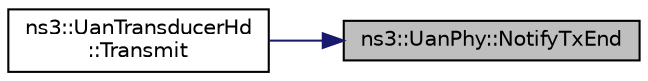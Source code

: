 digraph "ns3::UanPhy::NotifyTxEnd"
{
 // LATEX_PDF_SIZE
  edge [fontname="Helvetica",fontsize="10",labelfontname="Helvetica",labelfontsize="10"];
  node [fontname="Helvetica",fontsize="10",shape=record];
  rankdir="RL";
  Node1 [label="ns3::UanPhy::NotifyTxEnd",height=0.2,width=0.4,color="black", fillcolor="grey75", style="filled", fontcolor="black",tooltip="Called when the transducer finishes transmitting a packet."];
  Node1 -> Node2 [dir="back",color="midnightblue",fontsize="10",style="solid",fontname="Helvetica"];
  Node2 [label="ns3::UanTransducerHd\l::Transmit",height=0.2,width=0.4,color="black", fillcolor="white", style="filled",URL="$classns3_1_1_uan_transducer_hd.html#a59d45284062693608322f87618525cd5",tooltip="Transmit a packet from this transducer."];
}
